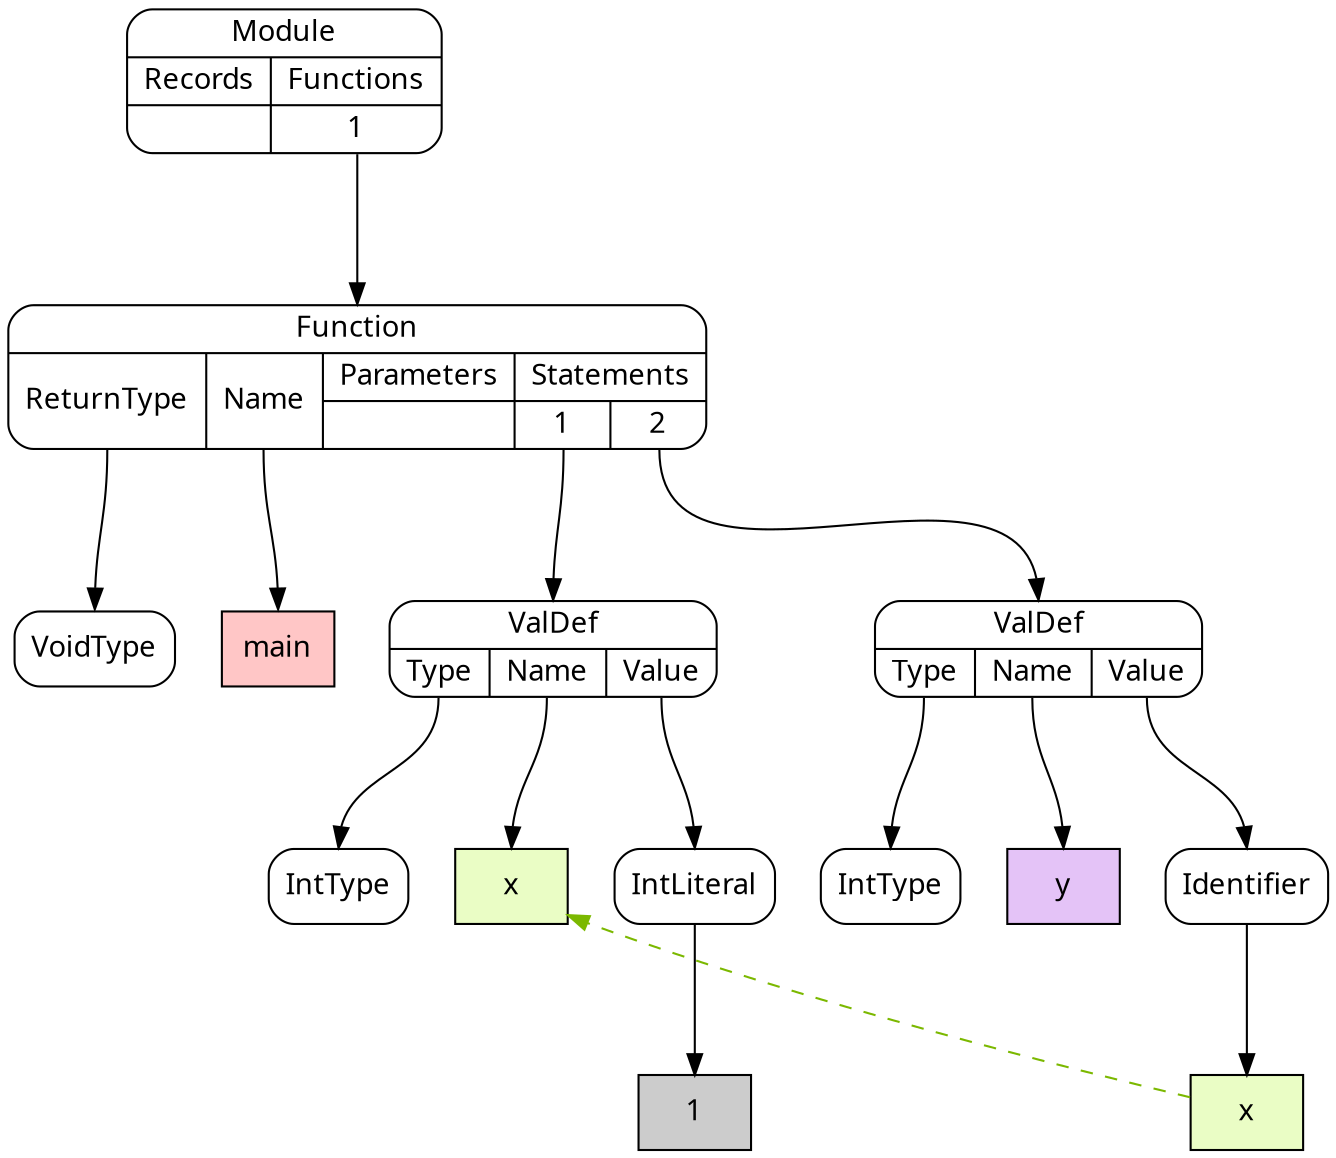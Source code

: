 digraph {
node [shape=Mrecord, style=filled, fillcolor=white, fontname="Calibri"];
graph [ordering=out, nodesep=0.3, ranksep=1];

# SimpleNode VoidType
node0 [label="VoidType", tooltip="VoidType"]

# DeclarationLiteral main
node1 [shape=box, label="main", fillcolor="#FFC6C6", tooltip="main"]

# SimpleNode IntType
node2 [label="IntType", tooltip="IntType"]

# DeclarationLiteral x
node3 [shape=box, label="x", fillcolor="#EAFDC5", tooltip="x"]

# Literal 1
node4 [shape=box, label="1", fillcolor="#cccccc", tooltip="1"]

# SimpleNode IntLiteral
node5:s -> node4:n
node5 [label="IntLiteral", tooltip="IntLiteral"]

# PortNode ValDef
node6:p0:s -> node2:n
node6:p1:s -> node3:n
node6:p2:s -> node5:n
node6 [label="{ValDef|{<p0>Type|<p1>Name|<p2>Value}}", tooltip="ValDef"]

# SimpleNode IntType
node7 [label="IntType", tooltip="IntType"]

# DeclarationLiteral y
node8 [shape=box, label="y", fillcolor="#E4C3F7", tooltip="y"]

# ReferenceLiteral x
node9 -> node3 [style=dashed, constraint=false, color="#7BB800"]
node9 [shape=box, label="x", fillcolor="#EAFDC5", tooltip="x"]

# SimpleNode Identifier
node10:s -> node9:n
node10 [label="Identifier", tooltip="Identifier"]

# PortNode ValDef
node11:p0:s -> node7:n
node11:p1:s -> node8:n
node11:p2:s -> node10:n
node11 [label="{ValDef|{<p0>Type|<p1>Name|<p2>Value}}", tooltip="ValDef"]

# PortNode Function
node12:p0:s -> node0:n
node12:p1:s -> node1:n
node12:p3_0:s -> node6:n
node12:p3_1:s -> node11:n
node12 [label="{Function|{<p0>ReturnType|<p1>Name|{Parameters|{}}|{Statements|{<p3_0>1|<p3_1>2}}}}", tooltip="Function"]

# PortNode Module
node13:p1_0:s -> node12:n
node13 [label="{Module|{{Records|{}}|{Functions|{<p1_0>1}}}}", tooltip="Module"]

}
